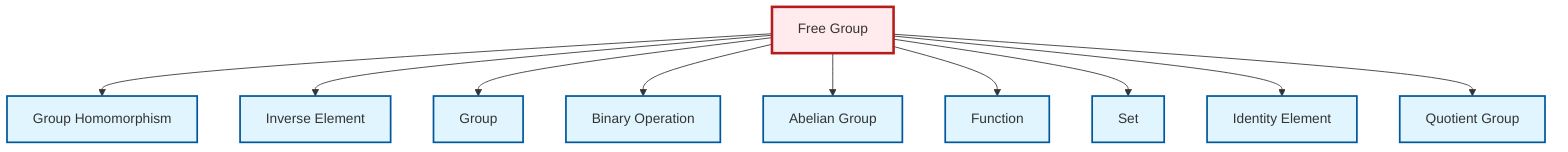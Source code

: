 graph TD
    classDef definition fill:#e1f5fe,stroke:#01579b,stroke-width:2px
    classDef theorem fill:#f3e5f5,stroke:#4a148c,stroke-width:2px
    classDef axiom fill:#fff3e0,stroke:#e65100,stroke-width:2px
    classDef example fill:#e8f5e9,stroke:#1b5e20,stroke-width:2px
    classDef current fill:#ffebee,stroke:#b71c1c,stroke-width:3px
    def-quotient-group["Quotient Group"]:::definition
    def-binary-operation["Binary Operation"]:::definition
    def-identity-element["Identity Element"]:::definition
    def-inverse-element["Inverse Element"]:::definition
    def-set["Set"]:::definition
    def-homomorphism["Group Homomorphism"]:::definition
    def-group["Group"]:::definition
    def-free-group["Free Group"]:::definition
    def-function["Function"]:::definition
    def-abelian-group["Abelian Group"]:::definition
    def-free-group --> def-homomorphism
    def-free-group --> def-inverse-element
    def-free-group --> def-group
    def-free-group --> def-binary-operation
    def-free-group --> def-abelian-group
    def-free-group --> def-function
    def-free-group --> def-set
    def-free-group --> def-identity-element
    def-free-group --> def-quotient-group
    class def-free-group current